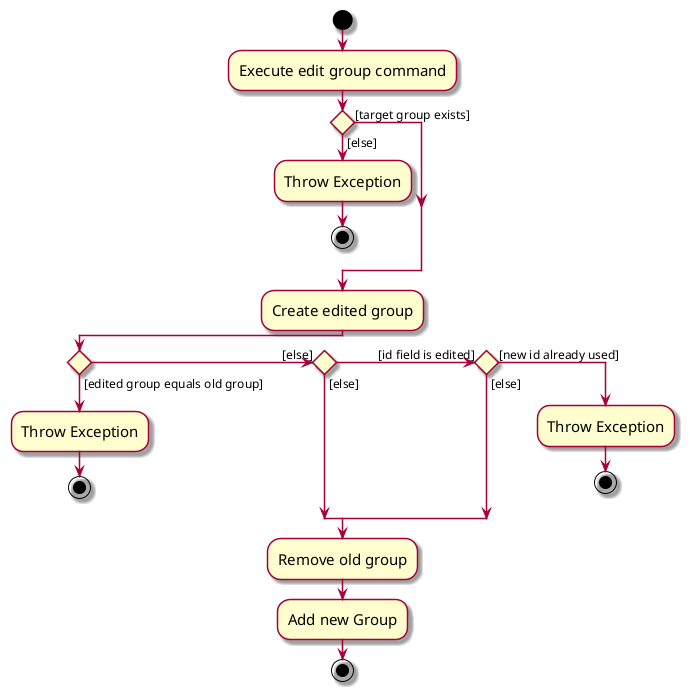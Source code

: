 @startuml
skin rose
skinparam ActivityFontSize 15
skinparam ArrowFontSize 12
start
:Execute edit group command;

'Since the beta syntax does not support placing the condition outside the
'diamond we place it as the true branch instead.

if () then ([target group exists])
else ([else])
    :Throw Exception;
    stop
endif

:Create edited group;

if () then ([edited group equals old group])
    :Throw Exception;
    stop
([else]) elseif () then ([else])
([id field is edited]) elseif () then ([else])
else ([new id already used])
    :Throw Exception;
    stop
endif
:Remove old group;
:Add new Group;
stop
@enduml
